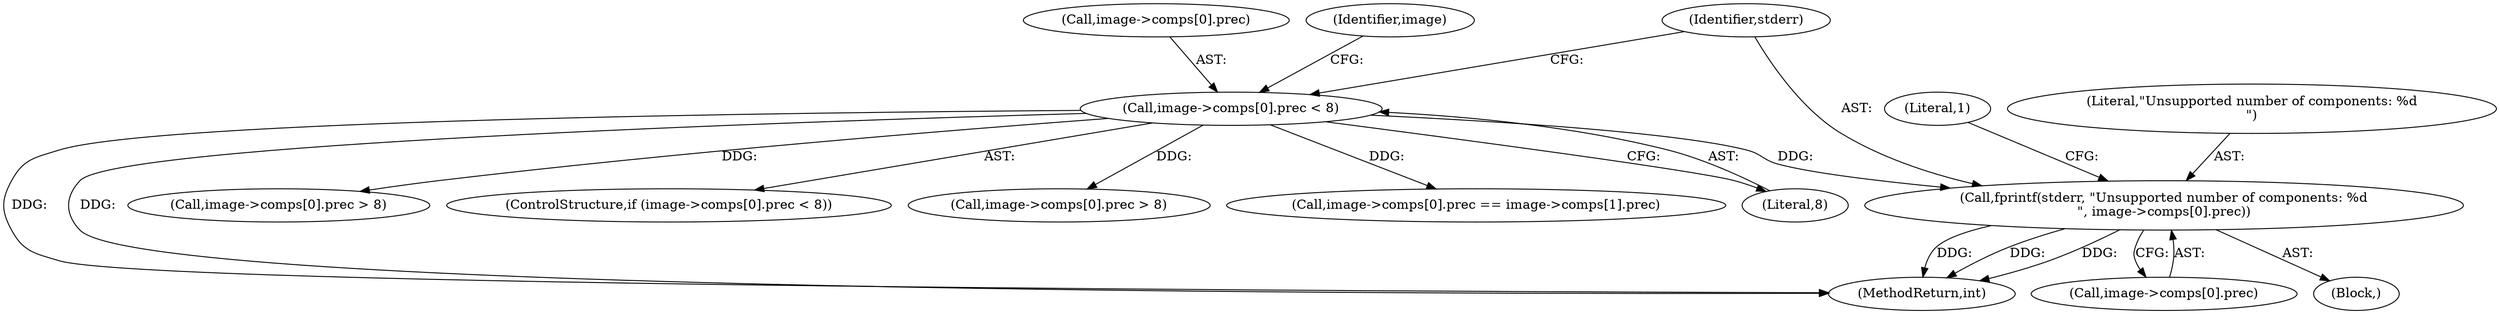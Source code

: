 digraph "0_openjpeg_15f081c89650dccee4aa4ae66f614c3fdb268767_3@API" {
"1000139" [label="(Call,fprintf(stderr, \"Unsupported number of components: %d\n\", image->comps[0].prec))"];
"1000129" [label="(Call,image->comps[0].prec < 8)"];
"1000137" [label="(Literal,8)"];
"1000150" [label="(Literal,1)"];
"1001743" [label="(MethodReturn,int)"];
"1000129" [label="(Call,image->comps[0].prec < 8)"];
"1000130" [label="(Call,image->comps[0].prec)"];
"1000707" [label="(Call,image->comps[0].prec > 8)"];
"1000142" [label="(Call,image->comps[0].prec)"];
"1000155" [label="(Identifier,image)"];
"1000139" [label="(Call,fprintf(stderr, \"Unsupported number of components: %d\n\", image->comps[0].prec))"];
"1000128" [label="(ControlStructure,if (image->comps[0].prec < 8))"];
"1000138" [label="(Block,)"];
"1000141" [label="(Literal,\"Unsupported number of components: %d\n\")"];
"1001560" [label="(Call,image->comps[0].prec > 8)"];
"1000140" [label="(Identifier,stderr)"];
"1000223" [label="(Call,image->comps[0].prec == image->comps[1].prec)"];
"1000139" -> "1000138"  [label="AST: "];
"1000139" -> "1000142"  [label="CFG: "];
"1000140" -> "1000139"  [label="AST: "];
"1000141" -> "1000139"  [label="AST: "];
"1000142" -> "1000139"  [label="AST: "];
"1000150" -> "1000139"  [label="CFG: "];
"1000139" -> "1001743"  [label="DDG: "];
"1000139" -> "1001743"  [label="DDG: "];
"1000139" -> "1001743"  [label="DDG: "];
"1000129" -> "1000139"  [label="DDG: "];
"1000129" -> "1000128"  [label="AST: "];
"1000129" -> "1000137"  [label="CFG: "];
"1000130" -> "1000129"  [label="AST: "];
"1000137" -> "1000129"  [label="AST: "];
"1000140" -> "1000129"  [label="CFG: "];
"1000155" -> "1000129"  [label="CFG: "];
"1000129" -> "1001743"  [label="DDG: "];
"1000129" -> "1001743"  [label="DDG: "];
"1000129" -> "1000223"  [label="DDG: "];
"1000129" -> "1000707"  [label="DDG: "];
"1000129" -> "1001560"  [label="DDG: "];
}
